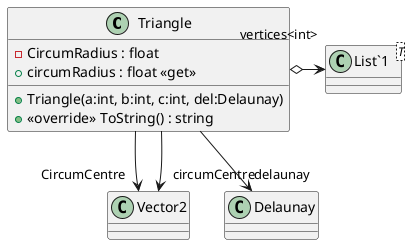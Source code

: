 @startuml
class Triangle {
    - CircumRadius : float
    + circumRadius : float <<get>>
    + Triangle(a:int, b:int, c:int, del:Delaunay)
    + <<override>> ToString() : string
}
class "List`1"<T> {
}
Triangle --> "CircumCentre" Vector2
Triangle --> "delaunay" Delaunay
Triangle o-> "vertices<int>" "List`1"
Triangle --> "circumCentre" Vector2
@enduml
